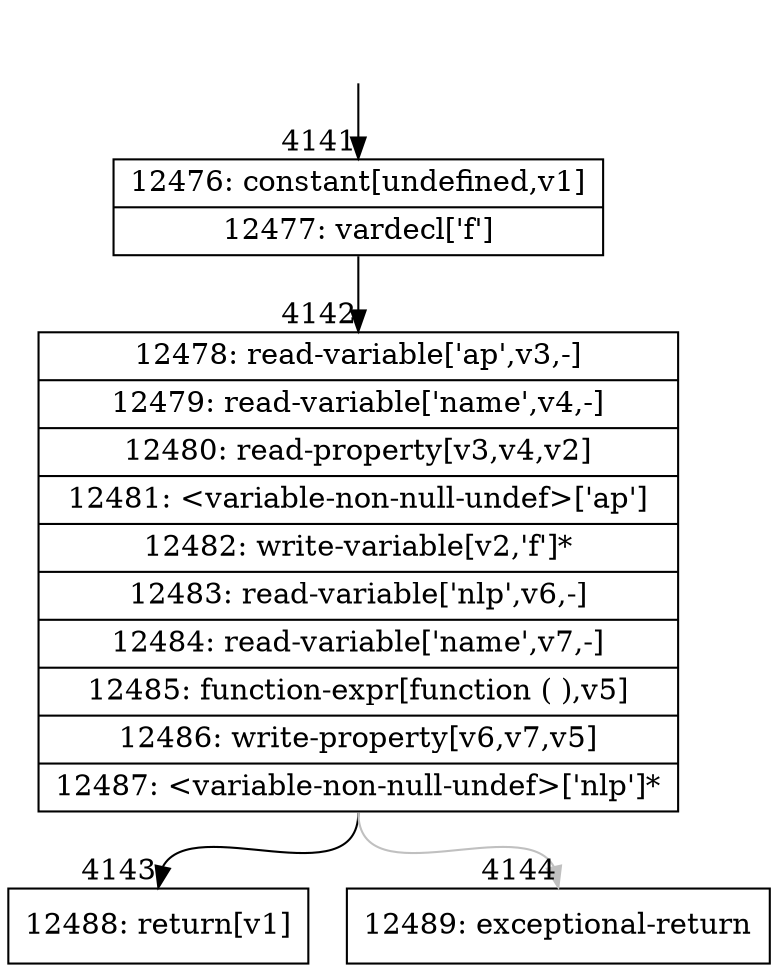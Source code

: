 digraph {
rankdir="TD"
BB_entry287[shape=none,label=""];
BB_entry287 -> BB4141 [tailport=s, headport=n, headlabel="    4141"]
BB4141 [shape=record label="{12476: constant[undefined,v1]|12477: vardecl['f']}" ] 
BB4141 -> BB4142 [tailport=s, headport=n, headlabel="      4142"]
BB4142 [shape=record label="{12478: read-variable['ap',v3,-]|12479: read-variable['name',v4,-]|12480: read-property[v3,v4,v2]|12481: \<variable-non-null-undef\>['ap']|12482: write-variable[v2,'f']*|12483: read-variable['nlp',v6,-]|12484: read-variable['name',v7,-]|12485: function-expr[function ( ),v5]|12486: write-property[v6,v7,v5]|12487: \<variable-non-null-undef\>['nlp']*}" ] 
BB4142 -> BB4143 [tailport=s, headport=n, headlabel="      4143"]
BB4142 -> BB4144 [tailport=s, headport=n, color=gray, headlabel="      4144"]
BB4143 [shape=record label="{12488: return[v1]}" ] 
BB4144 [shape=record label="{12489: exceptional-return}" ] 
//#$~ 5548
}

